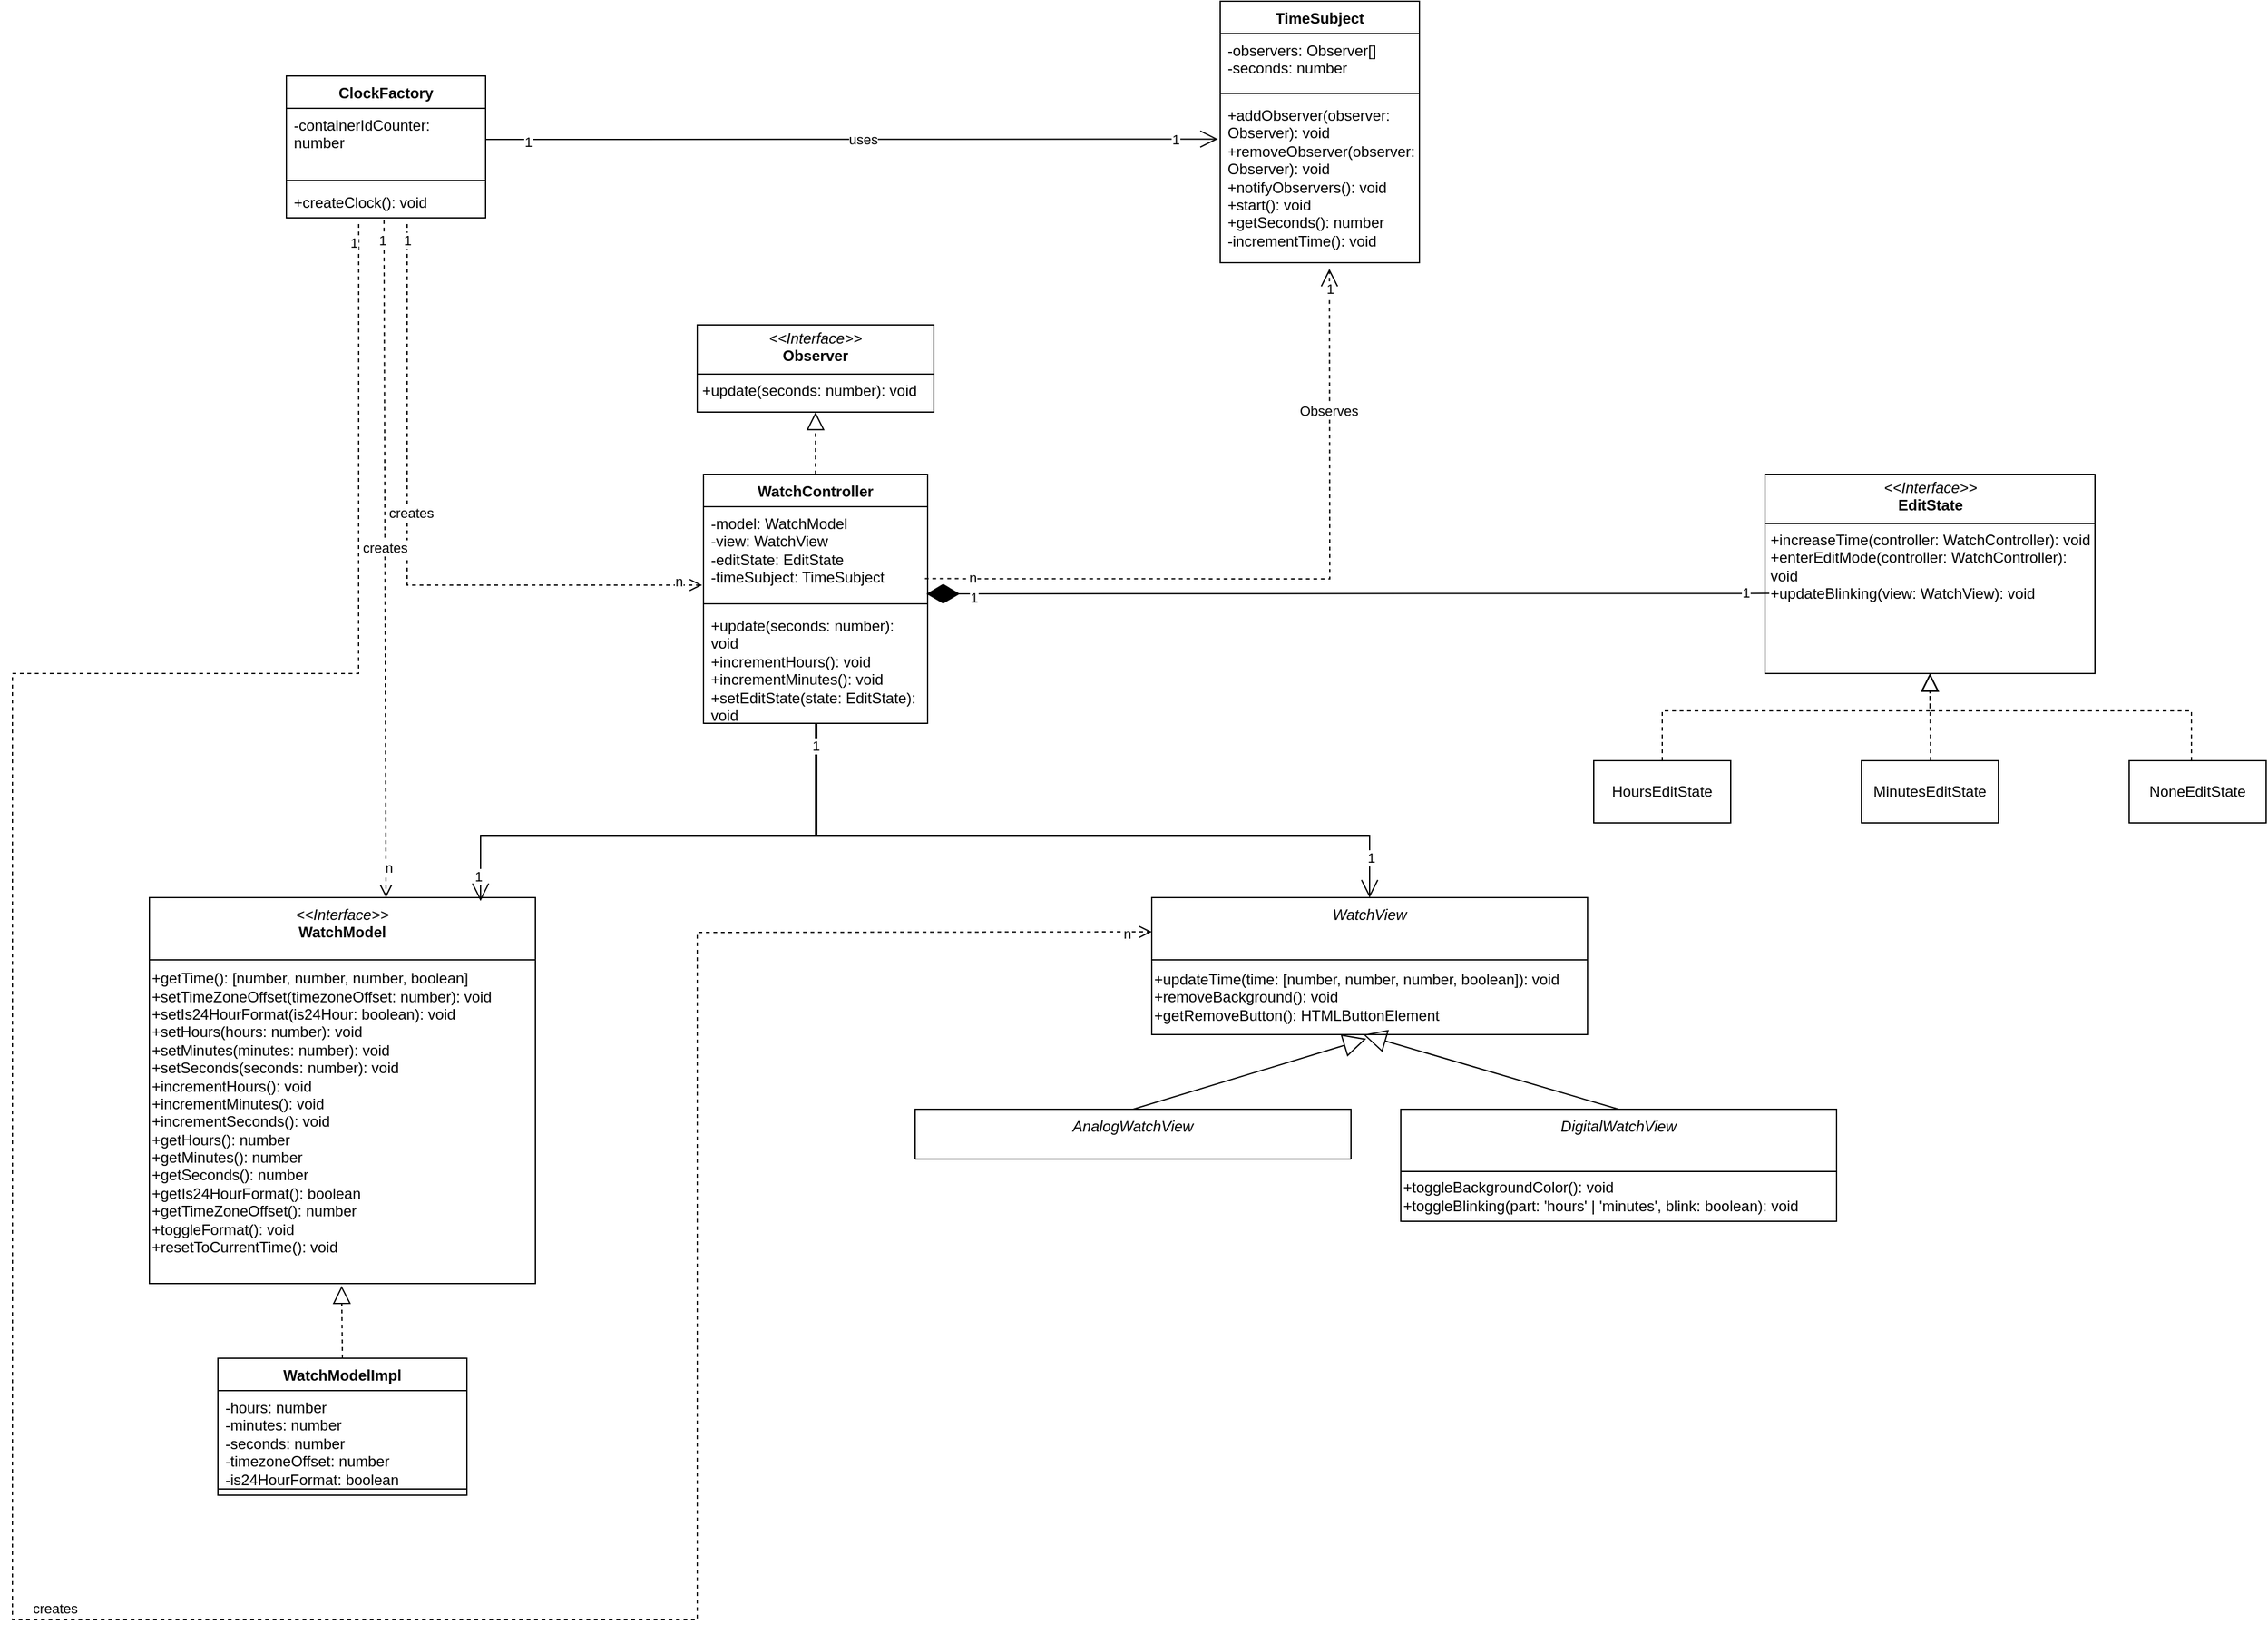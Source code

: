 <mxfile version="24.7.10">
  <diagram name="Page-1" id="TD6_rq6mtsXDkQERzsnA">
    <mxGraphModel dx="7125" dy="4105" grid="1" gridSize="10" guides="1" tooltips="1" connect="1" arrows="1" fold="1" page="1" pageScale="1" pageWidth="850" pageHeight="1100" math="0" shadow="0">
      <root>
        <mxCell id="0" />
        <mxCell id="1" parent="0" />
        <mxCell id="53oCryCdGxIXyNBGelM9-25" value="TimeSubject" style="swimlane;fontStyle=1;align=center;verticalAlign=top;childLayout=stackLayout;horizontal=1;startSize=26;horizontalStack=0;resizeParent=1;resizeParentMax=0;resizeLast=0;collapsible=1;marginBottom=0;whiteSpace=wrap;html=1;" vertex="1" parent="1">
          <mxGeometry x="300" y="-550" width="160" height="210" as="geometry" />
        </mxCell>
        <mxCell id="53oCryCdGxIXyNBGelM9-26" value="-observers: Observer[]&lt;div&gt;-seconds: number&lt;br&gt;&lt;/div&gt;" style="text;strokeColor=none;fillColor=none;align=left;verticalAlign=top;spacingLeft=4;spacingRight=4;overflow=hidden;rotatable=0;points=[[0,0.5],[1,0.5]];portConstraint=eastwest;whiteSpace=wrap;html=1;" vertex="1" parent="53oCryCdGxIXyNBGelM9-25">
          <mxGeometry y="26" width="160" height="44" as="geometry" />
        </mxCell>
        <mxCell id="53oCryCdGxIXyNBGelM9-27" value="" style="line;strokeWidth=1;fillColor=none;align=left;verticalAlign=middle;spacingTop=-1;spacingLeft=3;spacingRight=3;rotatable=0;labelPosition=right;points=[];portConstraint=eastwest;strokeColor=inherit;" vertex="1" parent="53oCryCdGxIXyNBGelM9-25">
          <mxGeometry y="70" width="160" height="8" as="geometry" />
        </mxCell>
        <mxCell id="53oCryCdGxIXyNBGelM9-28" value="+addObserver(observer: Observer): void&lt;div&gt;+removeObserver(observer: Observer): void&lt;br&gt;&lt;/div&gt;&lt;div&gt;+notifyObservers(): void&lt;br&gt;&lt;/div&gt;&lt;div&gt;+start(): void&lt;br&gt;&lt;/div&gt;&lt;div&gt;+getSeconds(): number&lt;br&gt;&lt;/div&gt;&lt;div&gt;-incrementTime(): void&lt;br&gt;&lt;/div&gt;" style="text;strokeColor=none;fillColor=none;align=left;verticalAlign=top;spacingLeft=4;spacingRight=4;overflow=hidden;rotatable=0;points=[[0,0.5],[1,0.5]];portConstraint=eastwest;whiteSpace=wrap;html=1;" vertex="1" parent="53oCryCdGxIXyNBGelM9-25">
          <mxGeometry y="78" width="160" height="132" as="geometry" />
        </mxCell>
        <mxCell id="53oCryCdGxIXyNBGelM9-29" value="&lt;p style=&quot;margin:0px;margin-top:4px;text-align:center;&quot;&gt;&lt;i&gt;&amp;lt;&amp;lt;Interface&amp;gt;&amp;gt;&lt;/i&gt;&lt;br&gt;&lt;b&gt;EditState&lt;/b&gt;&lt;/p&gt;&lt;hr size=&quot;1&quot; style=&quot;border-style:solid;&quot;&gt;&lt;p style=&quot;margin:0px;margin-left:4px;&quot;&gt;+increaseTime(controller: WatchController): void&lt;/p&gt;&lt;p style=&quot;margin:0px;margin-left:4px;&quot;&gt;+enterEditMode(controller: WatchController): void&lt;/p&gt;&lt;p style=&quot;margin:0px;margin-left:4px;&quot;&gt;+updateBlinking(view: WatchView): void&lt;/p&gt;" style="verticalAlign=top;align=left;overflow=fill;html=1;whiteSpace=wrap;" vertex="1" parent="1">
          <mxGeometry x="737.5" y="-170" width="265" height="160" as="geometry" />
        </mxCell>
        <mxCell id="53oCryCdGxIXyNBGelM9-63" value="ClockFactory" style="swimlane;fontStyle=1;align=center;verticalAlign=top;childLayout=stackLayout;horizontal=1;startSize=26;horizontalStack=0;resizeParent=1;resizeParentMax=0;resizeLast=0;collapsible=1;marginBottom=0;whiteSpace=wrap;html=1;" vertex="1" parent="1">
          <mxGeometry x="-450" y="-490" width="160" height="114" as="geometry" />
        </mxCell>
        <mxCell id="53oCryCdGxIXyNBGelM9-64" value="&lt;div&gt;-containerIdCounter: number&amp;nbsp;&lt;/div&gt;" style="text;strokeColor=none;fillColor=none;align=left;verticalAlign=top;spacingLeft=4;spacingRight=4;overflow=hidden;rotatable=0;points=[[0,0.5],[1,0.5]];portConstraint=eastwest;whiteSpace=wrap;html=1;" vertex="1" parent="53oCryCdGxIXyNBGelM9-63">
          <mxGeometry y="26" width="160" height="54" as="geometry" />
        </mxCell>
        <mxCell id="53oCryCdGxIXyNBGelM9-65" value="" style="line;strokeWidth=1;fillColor=none;align=left;verticalAlign=middle;spacingTop=-1;spacingLeft=3;spacingRight=3;rotatable=0;labelPosition=right;points=[];portConstraint=eastwest;strokeColor=inherit;" vertex="1" parent="53oCryCdGxIXyNBGelM9-63">
          <mxGeometry y="80" width="160" height="8" as="geometry" />
        </mxCell>
        <mxCell id="53oCryCdGxIXyNBGelM9-66" value="+createClock(): void" style="text;strokeColor=none;fillColor=none;align=left;verticalAlign=top;spacingLeft=4;spacingRight=4;overflow=hidden;rotatable=0;points=[[0,0.5],[1,0.5]];portConstraint=eastwest;whiteSpace=wrap;html=1;" vertex="1" parent="53oCryCdGxIXyNBGelM9-63">
          <mxGeometry y="88" width="160" height="26" as="geometry" />
        </mxCell>
        <mxCell id="53oCryCdGxIXyNBGelM9-74" value="&lt;i style=&quot;font-weight: 400;&quot;&gt;&amp;lt;&amp;lt;Interface&amp;gt;&amp;gt;&lt;/i&gt;&lt;br style=&quot;font-weight: 400;&quot;&gt;WatchModel" style="swimlane;fontStyle=1;align=center;verticalAlign=top;childLayout=stackLayout;horizontal=1;startSize=50;horizontalStack=0;resizeParent=1;resizeParentMax=0;resizeLast=0;collapsible=1;marginBottom=0;whiteSpace=wrap;html=1;" vertex="1" parent="1">
          <mxGeometry x="-560" y="170" width="310" height="310" as="geometry" />
        </mxCell>
        <mxCell id="53oCryCdGxIXyNBGelM9-78" value="+getTime(): [number, number, number, boolean]&lt;div&gt;+setTimeZoneOffset(timezoneOffset: number): void&lt;/div&gt;&lt;div&gt;&lt;span style=&quot;background-color: initial;&quot;&gt;+setIs24HourFormat(is24Hour: boolean): void&lt;/span&gt;&lt;/div&gt;&lt;div&gt;&lt;span style=&quot;background-color: initial;&quot;&gt;+setHours(hours: number): void&lt;/span&gt;&lt;/div&gt;&lt;div&gt;&lt;span style=&quot;background-color: initial;&quot;&gt;+setMinutes(minutes: number): void&lt;/span&gt;&lt;/div&gt;&lt;div&gt;&lt;span style=&quot;background-color: initial;&quot;&gt;+setSeconds(seconds: number): void&lt;/span&gt;&lt;/div&gt;&lt;div&gt;&lt;span style=&quot;background-color: initial;&quot;&gt;+incrementHours(): void&lt;/span&gt;&lt;/div&gt;&lt;div&gt;&lt;span style=&quot;background-color: initial;&quot;&gt;+incrementMinutes(): void&lt;/span&gt;&lt;/div&gt;&lt;div&gt;&lt;span style=&quot;background-color: initial;&quot;&gt;+incrementSeconds(): void&lt;/span&gt;&lt;/div&gt;&lt;div&gt;&lt;span style=&quot;background-color: initial;&quot;&gt;+getHours(): number&lt;/span&gt;&lt;/div&gt;&lt;div&gt;&lt;span style=&quot;background-color: initial;&quot;&gt;+getMinutes(): number&lt;/span&gt;&lt;/div&gt;&lt;div&gt;&lt;span style=&quot;background-color: initial;&quot;&gt;+getSeconds(): number&lt;/span&gt;&lt;/div&gt;&lt;div&gt;&lt;span style=&quot;background-color: initial;&quot;&gt;+getIs24HourFormat(): boolean&lt;/span&gt;&lt;/div&gt;&lt;div&gt;&lt;span style=&quot;background-color: initial;&quot;&gt;+getTimeZoneOffset(): number&lt;/span&gt;&lt;/div&gt;&lt;div&gt;&lt;span style=&quot;background-color: initial;&quot;&gt;+toggleFormat(): void&lt;/span&gt;&lt;/div&gt;&lt;div&gt;&lt;span style=&quot;background-color: initial;&quot;&gt;+resetToCurrentTime(): void&lt;/span&gt;&lt;/div&gt;&lt;div&gt;&lt;br&gt;&lt;/div&gt;" style="text;html=1;align=left;verticalAlign=middle;resizable=0;points=[];autosize=1;strokeColor=none;fillColor=none;" vertex="1" parent="53oCryCdGxIXyNBGelM9-74">
          <mxGeometry y="50" width="310" height="260" as="geometry" />
        </mxCell>
        <mxCell id="53oCryCdGxIXyNBGelM9-79" value="WatchModelImpl" style="swimlane;fontStyle=1;align=center;verticalAlign=top;childLayout=stackLayout;horizontal=1;startSize=26;horizontalStack=0;resizeParent=1;resizeParentMax=0;resizeLast=0;collapsible=1;marginBottom=0;whiteSpace=wrap;html=1;" vertex="1" parent="1">
          <mxGeometry x="-505" y="540" width="200" height="110" as="geometry" />
        </mxCell>
        <mxCell id="53oCryCdGxIXyNBGelM9-80" value="&lt;div&gt;&lt;div&gt;&lt;div&gt;-hours: number&lt;/div&gt;&lt;div&gt;-minutes: number&lt;/div&gt;&lt;div&gt;-seconds: number&lt;/div&gt;&lt;div&gt;-timezoneOffset: number&lt;/div&gt;&lt;div&gt;-is24HourFormat: boolean&lt;/div&gt;&lt;/div&gt;&lt;/div&gt;" style="text;strokeColor=none;fillColor=none;align=left;verticalAlign=top;spacingLeft=4;spacingRight=4;overflow=hidden;rotatable=0;points=[[0,0.5],[1,0.5]];portConstraint=eastwest;whiteSpace=wrap;html=1;" vertex="1" parent="53oCryCdGxIXyNBGelM9-79">
          <mxGeometry y="26" width="200" height="74" as="geometry" />
        </mxCell>
        <mxCell id="53oCryCdGxIXyNBGelM9-81" value="" style="line;strokeWidth=1;fillColor=none;align=left;verticalAlign=middle;spacingTop=-1;spacingLeft=3;spacingRight=3;rotatable=0;labelPosition=right;points=[];portConstraint=eastwest;strokeColor=inherit;" vertex="1" parent="53oCryCdGxIXyNBGelM9-79">
          <mxGeometry y="100" width="200" height="10" as="geometry" />
        </mxCell>
        <mxCell id="53oCryCdGxIXyNBGelM9-83" value="&lt;span style=&quot;font-weight: 400;&quot;&gt;&lt;i&gt;WatchView&lt;/i&gt;&lt;/span&gt;" style="swimlane;fontStyle=1;align=center;verticalAlign=top;childLayout=stackLayout;horizontal=1;startSize=50;horizontalStack=0;resizeParent=1;resizeParentMax=0;resizeLast=0;collapsible=1;marginBottom=0;whiteSpace=wrap;html=1;" vertex="1" parent="1">
          <mxGeometry x="245" y="170" width="350" height="110" as="geometry" />
        </mxCell>
        <mxCell id="53oCryCdGxIXyNBGelM9-84" value="&lt;div&gt;&lt;div&gt;+updateTime(time: [number, number, number, boolean]): void&lt;/div&gt;&lt;div&gt;+removeBackground(): void&lt;/div&gt;&lt;div&gt;+getRemoveButton(): HTMLButtonElement&lt;/div&gt;&lt;/div&gt;" style="text;html=1;align=left;verticalAlign=middle;resizable=0;points=[];autosize=1;strokeColor=none;fillColor=none;" vertex="1" parent="53oCryCdGxIXyNBGelM9-83">
          <mxGeometry y="50" width="350" height="60" as="geometry" />
        </mxCell>
        <mxCell id="53oCryCdGxIXyNBGelM9-85" value="&lt;span style=&quot;font-weight: 400;&quot;&gt;&lt;i&gt;DigitalWatchView&lt;/i&gt;&lt;/span&gt;" style="swimlane;fontStyle=1;align=center;verticalAlign=top;childLayout=stackLayout;horizontal=1;startSize=50;horizontalStack=0;resizeParent=1;resizeParentMax=0;resizeLast=0;collapsible=1;marginBottom=0;whiteSpace=wrap;html=1;" vertex="1" parent="1">
          <mxGeometry x="445" y="340" width="350" height="90" as="geometry" />
        </mxCell>
        <mxCell id="53oCryCdGxIXyNBGelM9-86" value="&lt;div&gt;+toggleBackgroundColor(): void&lt;/div&gt;&lt;div&gt;+toggleBlinking(part: &#39;hours&#39; | &#39;minutes&#39;, blink: boolean): void&lt;/div&gt;" style="text;html=1;align=left;verticalAlign=middle;resizable=0;points=[];autosize=1;strokeColor=none;fillColor=none;" vertex="1" parent="53oCryCdGxIXyNBGelM9-85">
          <mxGeometry y="50" width="350" height="40" as="geometry" />
        </mxCell>
        <mxCell id="53oCryCdGxIXyNBGelM9-87" value="&lt;span style=&quot;font-weight: 400;&quot;&gt;&lt;i&gt;AnalogWatchView&lt;/i&gt;&lt;/span&gt;" style="swimlane;fontStyle=1;align=center;verticalAlign=top;childLayout=stackLayout;horizontal=1;startSize=50;horizontalStack=0;resizeParent=1;resizeParentMax=0;resizeLast=0;collapsible=1;marginBottom=0;whiteSpace=wrap;html=1;" vertex="1" parent="1">
          <mxGeometry x="55" y="340" width="350" height="40" as="geometry" />
        </mxCell>
        <mxCell id="53oCryCdGxIXyNBGelM9-89" value="HoursEditState" style="html=1;whiteSpace=wrap;" vertex="1" parent="1">
          <mxGeometry x="600" y="60" width="110" height="50" as="geometry" />
        </mxCell>
        <mxCell id="53oCryCdGxIXyNBGelM9-90" value="MinutesEditState" style="html=1;whiteSpace=wrap;" vertex="1" parent="1">
          <mxGeometry x="815" y="60" width="110" height="50" as="geometry" />
        </mxCell>
        <mxCell id="53oCryCdGxIXyNBGelM9-91" value="NoneEditState" style="html=1;whiteSpace=wrap;" vertex="1" parent="1">
          <mxGeometry x="1030" y="60" width="110" height="50" as="geometry" />
        </mxCell>
        <mxCell id="53oCryCdGxIXyNBGelM9-95" value="" style="endArrow=block;endSize=16;endFill=0;html=1;rounded=0;exitX=0.5;exitY=0;exitDx=0;exitDy=0;entryX=0.492;entryY=1.057;entryDx=0;entryDy=0;entryPerimeter=0;" edge="1" parent="1" source="53oCryCdGxIXyNBGelM9-87" target="53oCryCdGxIXyNBGelM9-84">
          <mxGeometry width="160" relative="1" as="geometry">
            <mxPoint x="235" y="310" as="sourcePoint" />
            <mxPoint x="395" y="310" as="targetPoint" />
          </mxGeometry>
        </mxCell>
        <mxCell id="53oCryCdGxIXyNBGelM9-97" value="" style="endArrow=block;endSize=16;endFill=0;html=1;rounded=0;exitX=0.5;exitY=0;exitDx=0;exitDy=0;" edge="1" parent="1" source="53oCryCdGxIXyNBGelM9-85">
          <mxGeometry width="160" relative="1" as="geometry">
            <mxPoint x="870" y="240" as="sourcePoint" />
            <mxPoint x="415" y="280" as="targetPoint" />
          </mxGeometry>
        </mxCell>
        <mxCell id="53oCryCdGxIXyNBGelM9-103" value="&lt;p style=&quot;margin:0px;margin-top:4px;text-align:center;&quot;&gt;&lt;i&gt;&amp;lt;&amp;lt;Interface&amp;gt;&amp;gt;&lt;/i&gt;&lt;br&gt;&lt;b&gt;Observer&lt;/b&gt;&lt;/p&gt;&lt;hr size=&quot;1&quot; style=&quot;border-style:solid;&quot;&gt;&lt;p style=&quot;margin:0px;margin-left:4px;&quot;&gt;+update(seconds: number): void&lt;br&gt;&lt;/p&gt;" style="verticalAlign=top;align=left;overflow=fill;html=1;whiteSpace=wrap;" vertex="1" parent="1">
          <mxGeometry x="-120" y="-290" width="190" height="70" as="geometry" />
        </mxCell>
        <mxCell id="53oCryCdGxIXyNBGelM9-104" value="WatchController" style="swimlane;fontStyle=1;align=center;verticalAlign=top;childLayout=stackLayout;horizontal=1;startSize=26;horizontalStack=0;resizeParent=1;resizeParentMax=0;resizeLast=0;collapsible=1;marginBottom=0;whiteSpace=wrap;html=1;" vertex="1" parent="1">
          <mxGeometry x="-115" y="-170" width="180" height="200" as="geometry" />
        </mxCell>
        <mxCell id="53oCryCdGxIXyNBGelM9-105" value="&lt;div&gt;&lt;div&gt;-model: WatchModel&lt;br&gt;&lt;/div&gt;&lt;/div&gt;&lt;div&gt;-view: WatchView&lt;br&gt;&lt;/div&gt;&lt;div&gt;-editState: EditState&lt;br&gt;&lt;/div&gt;&lt;div&gt;-timeSubject: TimeSubject&lt;br&gt;&lt;/div&gt;" style="text;strokeColor=none;fillColor=none;align=left;verticalAlign=top;spacingLeft=4;spacingRight=4;overflow=hidden;rotatable=0;points=[[0,0.5],[1,0.5]];portConstraint=eastwest;whiteSpace=wrap;html=1;" vertex="1" parent="53oCryCdGxIXyNBGelM9-104">
          <mxGeometry y="26" width="180" height="74" as="geometry" />
        </mxCell>
        <mxCell id="53oCryCdGxIXyNBGelM9-106" value="" style="line;strokeWidth=1;fillColor=none;align=left;verticalAlign=middle;spacingTop=-1;spacingLeft=3;spacingRight=3;rotatable=0;labelPosition=right;points=[];portConstraint=eastwest;strokeColor=inherit;" vertex="1" parent="53oCryCdGxIXyNBGelM9-104">
          <mxGeometry y="100" width="180" height="8" as="geometry" />
        </mxCell>
        <mxCell id="53oCryCdGxIXyNBGelM9-107" value="+update(seconds: number): void&lt;div&gt;+incrementHours(): void&lt;br&gt;&lt;/div&gt;&lt;div&gt;+incrementMinutes(): void&lt;br&gt;&lt;/div&gt;&lt;div&gt;+setEditState(state: EditState): void&lt;br&gt;&lt;/div&gt;" style="text;strokeColor=none;fillColor=none;align=left;verticalAlign=top;spacingLeft=4;spacingRight=4;overflow=hidden;rotatable=0;points=[[0,0.5],[1,0.5]];portConstraint=eastwest;whiteSpace=wrap;html=1;" vertex="1" parent="53oCryCdGxIXyNBGelM9-104">
          <mxGeometry y="108" width="180" height="92" as="geometry" />
        </mxCell>
        <mxCell id="53oCryCdGxIXyNBGelM9-112" value="" style="endArrow=open;endSize=12;dashed=1;html=1;rounded=0;exitX=0.988;exitY=0.781;exitDx=0;exitDy=0;exitPerimeter=0;entryX=0.548;entryY=1.037;entryDx=0;entryDy=0;entryPerimeter=0;" edge="1" parent="1" source="53oCryCdGxIXyNBGelM9-105" target="53oCryCdGxIXyNBGelM9-28">
          <mxGeometry width="160" relative="1" as="geometry">
            <mxPoint x="100" y="-140" as="sourcePoint" />
            <mxPoint x="260" y="-140" as="targetPoint" />
            <Array as="points">
              <mxPoint x="388" y="-86" />
            </Array>
          </mxGeometry>
        </mxCell>
        <mxCell id="53oCryCdGxIXyNBGelM9-114" value="Observes" style="edgeLabel;html=1;align=center;verticalAlign=middle;resizable=0;points=[];" vertex="1" connectable="0" parent="53oCryCdGxIXyNBGelM9-112">
          <mxGeometry x="0.601" y="1" relative="1" as="geometry">
            <mxPoint y="-1" as="offset" />
          </mxGeometry>
        </mxCell>
        <mxCell id="53oCryCdGxIXyNBGelM9-137" value="n" style="edgeLabel;html=1;align=center;verticalAlign=middle;resizable=0;points=[];" vertex="1" connectable="0" parent="53oCryCdGxIXyNBGelM9-112">
          <mxGeometry x="-0.87" y="1" relative="1" as="geometry">
            <mxPoint as="offset" />
          </mxGeometry>
        </mxCell>
        <mxCell id="53oCryCdGxIXyNBGelM9-138" value="1" style="edgeLabel;html=1;align=center;verticalAlign=middle;resizable=0;points=[];" vertex="1" connectable="0" parent="53oCryCdGxIXyNBGelM9-112">
          <mxGeometry x="0.944" relative="1" as="geometry">
            <mxPoint as="offset" />
          </mxGeometry>
        </mxCell>
        <mxCell id="53oCryCdGxIXyNBGelM9-113" value="" style="endArrow=diamondThin;endFill=1;endSize=24;html=1;rounded=0;exitX=0.013;exitY=0.598;exitDx=0;exitDy=0;exitPerimeter=0;" edge="1" parent="1" source="53oCryCdGxIXyNBGelM9-29">
          <mxGeometry width="160" relative="1" as="geometry">
            <mxPoint x="270" y="-50" as="sourcePoint" />
            <mxPoint x="64" y="-74" as="targetPoint" />
          </mxGeometry>
        </mxCell>
        <mxCell id="53oCryCdGxIXyNBGelM9-139" value="1" style="edgeLabel;html=1;align=center;verticalAlign=middle;resizable=0;points=[];" vertex="1" connectable="0" parent="53oCryCdGxIXyNBGelM9-113">
          <mxGeometry x="0.888" y="3" relative="1" as="geometry">
            <mxPoint as="offset" />
          </mxGeometry>
        </mxCell>
        <mxCell id="53oCryCdGxIXyNBGelM9-140" value="1" style="edgeLabel;html=1;align=center;verticalAlign=middle;resizable=0;points=[];" vertex="1" connectable="0" parent="53oCryCdGxIXyNBGelM9-113">
          <mxGeometry x="-0.947" y="-1" relative="1" as="geometry">
            <mxPoint x="-1" as="offset" />
          </mxGeometry>
        </mxCell>
        <mxCell id="53oCryCdGxIXyNBGelM9-116" value="" style="endArrow=open;endFill=1;endSize=12;html=1;rounded=0;entryX=-0.012;entryY=0.248;entryDx=0;entryDy=0;entryPerimeter=0;" edge="1" parent="1" target="53oCryCdGxIXyNBGelM9-28">
          <mxGeometry width="160" relative="1" as="geometry">
            <mxPoint x="-290" y="-439" as="sourcePoint" />
            <mxPoint x="290" y="-431.587" as="targetPoint" />
          </mxGeometry>
        </mxCell>
        <mxCell id="53oCryCdGxIXyNBGelM9-130" value="uses" style="edgeLabel;html=1;align=center;verticalAlign=middle;resizable=0;points=[];" vertex="1" connectable="0" parent="53oCryCdGxIXyNBGelM9-116">
          <mxGeometry x="0.03" relative="1" as="geometry">
            <mxPoint as="offset" />
          </mxGeometry>
        </mxCell>
        <mxCell id="53oCryCdGxIXyNBGelM9-150" value="1" style="edgeLabel;html=1;align=center;verticalAlign=middle;resizable=0;points=[];" vertex="1" connectable="0" parent="53oCryCdGxIXyNBGelM9-116">
          <mxGeometry x="-0.885" y="-2" relative="1" as="geometry">
            <mxPoint as="offset" />
          </mxGeometry>
        </mxCell>
        <mxCell id="53oCryCdGxIXyNBGelM9-151" value="1" style="edgeLabel;html=1;align=center;verticalAlign=middle;resizable=0;points=[];" vertex="1" connectable="0" parent="53oCryCdGxIXyNBGelM9-116">
          <mxGeometry x="0.883" relative="1" as="geometry">
            <mxPoint as="offset" />
          </mxGeometry>
        </mxCell>
        <mxCell id="53oCryCdGxIXyNBGelM9-117" value="" style="endArrow=open;endFill=1;endSize=12;html=1;rounded=0;entryX=0.858;entryY=0.009;entryDx=0;entryDy=0;entryPerimeter=0;" edge="1" parent="1" target="53oCryCdGxIXyNBGelM9-74">
          <mxGeometry width="160" relative="1" as="geometry">
            <mxPoint x="-24" y="30" as="sourcePoint" />
            <mxPoint x="-560" y="60" as="targetPoint" />
            <Array as="points">
              <mxPoint x="-24" y="120" />
              <mxPoint x="-294" y="120" />
            </Array>
          </mxGeometry>
        </mxCell>
        <mxCell id="53oCryCdGxIXyNBGelM9-149" value="1" style="edgeLabel;html=1;align=center;verticalAlign=middle;resizable=0;points=[];" vertex="1" connectable="0" parent="53oCryCdGxIXyNBGelM9-117">
          <mxGeometry x="0.905" y="-2" relative="1" as="geometry">
            <mxPoint as="offset" />
          </mxGeometry>
        </mxCell>
        <mxCell id="53oCryCdGxIXyNBGelM9-118" value="" style="endArrow=open;endFill=1;endSize=12;html=1;rounded=0;entryX=0.5;entryY=0;entryDx=0;entryDy=0;" edge="1" parent="1" target="53oCryCdGxIXyNBGelM9-83">
          <mxGeometry width="160" relative="1" as="geometry">
            <mxPoint x="-25" y="30" as="sourcePoint" />
            <mxPoint x="-63" y="130" as="targetPoint" />
            <Array as="points">
              <mxPoint x="-25" y="120" />
              <mxPoint x="420" y="120" />
            </Array>
          </mxGeometry>
        </mxCell>
        <mxCell id="53oCryCdGxIXyNBGelM9-147" value="1" style="edgeLabel;html=1;align=center;verticalAlign=middle;resizable=0;points=[];" vertex="1" connectable="0" parent="53oCryCdGxIXyNBGelM9-118">
          <mxGeometry x="0.891" y="1" relative="1" as="geometry">
            <mxPoint as="offset" />
          </mxGeometry>
        </mxCell>
        <mxCell id="53oCryCdGxIXyNBGelM9-148" value="1" style="edgeLabel;html=1;align=center;verticalAlign=middle;resizable=0;points=[];" vertex="1" connectable="0" parent="53oCryCdGxIXyNBGelM9-118">
          <mxGeometry x="-0.938" relative="1" as="geometry">
            <mxPoint as="offset" />
          </mxGeometry>
        </mxCell>
        <mxCell id="53oCryCdGxIXyNBGelM9-121" value="" style="endArrow=block;dashed=1;endFill=0;endSize=12;html=1;rounded=0;exitX=0.5;exitY=0;exitDx=0;exitDy=0;entryX=0.498;entryY=1.007;entryDx=0;entryDy=0;entryPerimeter=0;" edge="1" parent="1" source="53oCryCdGxIXyNBGelM9-79" target="53oCryCdGxIXyNBGelM9-78">
          <mxGeometry width="160" relative="1" as="geometry">
            <mxPoint x="-420" y="530" as="sourcePoint" />
            <mxPoint x="-265" y="520" as="targetPoint" />
          </mxGeometry>
        </mxCell>
        <mxCell id="53oCryCdGxIXyNBGelM9-122" value="" style="endArrow=block;dashed=1;endFill=0;endSize=12;html=1;rounded=0;exitX=0.5;exitY=0;exitDx=0;exitDy=0;entryX=0.5;entryY=1;entryDx=0;entryDy=0;" edge="1" parent="1" target="53oCryCdGxIXyNBGelM9-29">
          <mxGeometry width="160" relative="1" as="geometry">
            <mxPoint x="870.5" y="60" as="sourcePoint" />
            <mxPoint x="869.5" y="2" as="targetPoint" />
          </mxGeometry>
        </mxCell>
        <mxCell id="53oCryCdGxIXyNBGelM9-123" value="" style="endArrow=block;dashed=1;endFill=0;endSize=12;html=1;rounded=0;exitX=0.5;exitY=0;exitDx=0;exitDy=0;entryX=0.5;entryY=1;entryDx=0;entryDy=0;" edge="1" parent="1" source="53oCryCdGxIXyNBGelM9-89" target="53oCryCdGxIXyNBGelM9-29">
          <mxGeometry width="160" relative="1" as="geometry">
            <mxPoint x="820.5" y="70" as="sourcePoint" />
            <mxPoint x="820" as="targetPoint" />
            <Array as="points">
              <mxPoint x="655" y="20" />
              <mxPoint x="870" y="20" />
            </Array>
          </mxGeometry>
        </mxCell>
        <mxCell id="53oCryCdGxIXyNBGelM9-124" value="" style="endArrow=block;dashed=1;endFill=0;endSize=12;html=1;rounded=0;exitX=0.455;exitY=0;exitDx=0;exitDy=0;entryX=0.5;entryY=1;entryDx=0;entryDy=0;exitPerimeter=0;" edge="1" parent="1" source="53oCryCdGxIXyNBGelM9-91" target="53oCryCdGxIXyNBGelM9-29">
          <mxGeometry width="160" relative="1" as="geometry">
            <mxPoint x="880.5" y="70" as="sourcePoint" />
            <mxPoint x="880" as="targetPoint" />
            <Array as="points">
              <mxPoint x="1080" y="20" />
              <mxPoint x="870" y="20" />
            </Array>
          </mxGeometry>
        </mxCell>
        <mxCell id="53oCryCdGxIXyNBGelM9-132" value="" style="endArrow=block;dashed=1;endFill=0;endSize=12;html=1;rounded=0;exitX=0.5;exitY=0;exitDx=0;exitDy=0;entryX=0.5;entryY=1;entryDx=0;entryDy=0;" edge="1" parent="1" source="53oCryCdGxIXyNBGelM9-104" target="53oCryCdGxIXyNBGelM9-103">
          <mxGeometry width="160" relative="1" as="geometry">
            <mxPoint y="-200" as="sourcePoint" />
            <mxPoint x="160" y="-200" as="targetPoint" />
          </mxGeometry>
        </mxCell>
        <mxCell id="53oCryCdGxIXyNBGelM9-133" value="creates" style="html=1;verticalAlign=bottom;endArrow=open;dashed=1;endSize=8;curved=0;rounded=0;entryX=-0.006;entryY=0.851;entryDx=0;entryDy=0;entryPerimeter=0;" edge="1" parent="1" target="53oCryCdGxIXyNBGelM9-105">
          <mxGeometry x="-0.085" y="3" relative="1" as="geometry">
            <mxPoint x="-353" y="-371" as="sourcePoint" />
            <mxPoint x="-280" y="-220" as="targetPoint" />
            <Array as="points">
              <mxPoint x="-353" y="-81" />
            </Array>
            <mxPoint as="offset" />
          </mxGeometry>
        </mxCell>
        <mxCell id="53oCryCdGxIXyNBGelM9-141" value="1" style="edgeLabel;html=1;align=center;verticalAlign=middle;resizable=0;points=[];" vertex="1" connectable="0" parent="53oCryCdGxIXyNBGelM9-133">
          <mxGeometry x="-0.951" relative="1" as="geometry">
            <mxPoint as="offset" />
          </mxGeometry>
        </mxCell>
        <mxCell id="53oCryCdGxIXyNBGelM9-144" value="n" style="edgeLabel;html=1;align=center;verticalAlign=middle;resizable=0;points=[];" vertex="1" connectable="0" parent="53oCryCdGxIXyNBGelM9-133">
          <mxGeometry x="0.928" y="3" relative="1" as="geometry">
            <mxPoint as="offset" />
          </mxGeometry>
        </mxCell>
        <mxCell id="53oCryCdGxIXyNBGelM9-135" value="creates" style="html=1;verticalAlign=bottom;endArrow=open;dashed=1;endSize=8;curved=0;rounded=0;exitX=0.363;exitY=1.192;exitDx=0;exitDy=0;exitPerimeter=0;entryX=0;entryY=0.25;entryDx=0;entryDy=0;" edge="1" parent="1" source="53oCryCdGxIXyNBGelM9-66" target="53oCryCdGxIXyNBGelM9-83">
          <mxGeometry relative="1" as="geometry">
            <mxPoint x="-370" y="-270" as="sourcePoint" />
            <mxPoint x="-450" y="-270" as="targetPoint" />
            <Array as="points">
              <mxPoint x="-392" y="-10" />
              <mxPoint x="-670" y="-10" />
              <mxPoint x="-670" y="750" />
              <mxPoint x="-120" y="750" />
              <mxPoint x="-120" y="198" />
            </Array>
          </mxGeometry>
        </mxCell>
        <mxCell id="53oCryCdGxIXyNBGelM9-143" value="1" style="edgeLabel;html=1;align=center;verticalAlign=middle;resizable=0;points=[];" vertex="1" connectable="0" parent="53oCryCdGxIXyNBGelM9-135">
          <mxGeometry x="-0.99" y="-4" relative="1" as="geometry">
            <mxPoint as="offset" />
          </mxGeometry>
        </mxCell>
        <mxCell id="53oCryCdGxIXyNBGelM9-146" value="n" style="edgeLabel;html=1;align=center;verticalAlign=middle;resizable=0;points=[];" vertex="1" connectable="0" parent="53oCryCdGxIXyNBGelM9-135">
          <mxGeometry x="0.986" y="-1" relative="1" as="geometry">
            <mxPoint as="offset" />
          </mxGeometry>
        </mxCell>
        <mxCell id="53oCryCdGxIXyNBGelM9-136" value="creates" style="html=1;verticalAlign=bottom;endArrow=open;dashed=1;endSize=8;curved=0;rounded=0;exitX=0.49;exitY=1.074;exitDx=0;exitDy=0;exitPerimeter=0;entryX=0.613;entryY=0;entryDx=0;entryDy=0;entryPerimeter=0;" edge="1" parent="1" source="53oCryCdGxIXyNBGelM9-66" target="53oCryCdGxIXyNBGelM9-74">
          <mxGeometry relative="1" as="geometry">
            <mxPoint x="-210" y="-140" as="sourcePoint" />
            <mxPoint x="-290" y="-140" as="targetPoint" />
          </mxGeometry>
        </mxCell>
        <mxCell id="53oCryCdGxIXyNBGelM9-142" value="1" style="edgeLabel;html=1;align=center;verticalAlign=middle;resizable=0;points=[];" vertex="1" connectable="0" parent="53oCryCdGxIXyNBGelM9-136">
          <mxGeometry x="-0.941" y="-2" relative="1" as="geometry">
            <mxPoint as="offset" />
          </mxGeometry>
        </mxCell>
        <mxCell id="53oCryCdGxIXyNBGelM9-145" value="n" style="edgeLabel;html=1;align=center;verticalAlign=middle;resizable=0;points=[];" vertex="1" connectable="0" parent="53oCryCdGxIXyNBGelM9-136">
          <mxGeometry x="0.909" y="2" relative="1" as="geometry">
            <mxPoint as="offset" />
          </mxGeometry>
        </mxCell>
      </root>
    </mxGraphModel>
  </diagram>
</mxfile>
